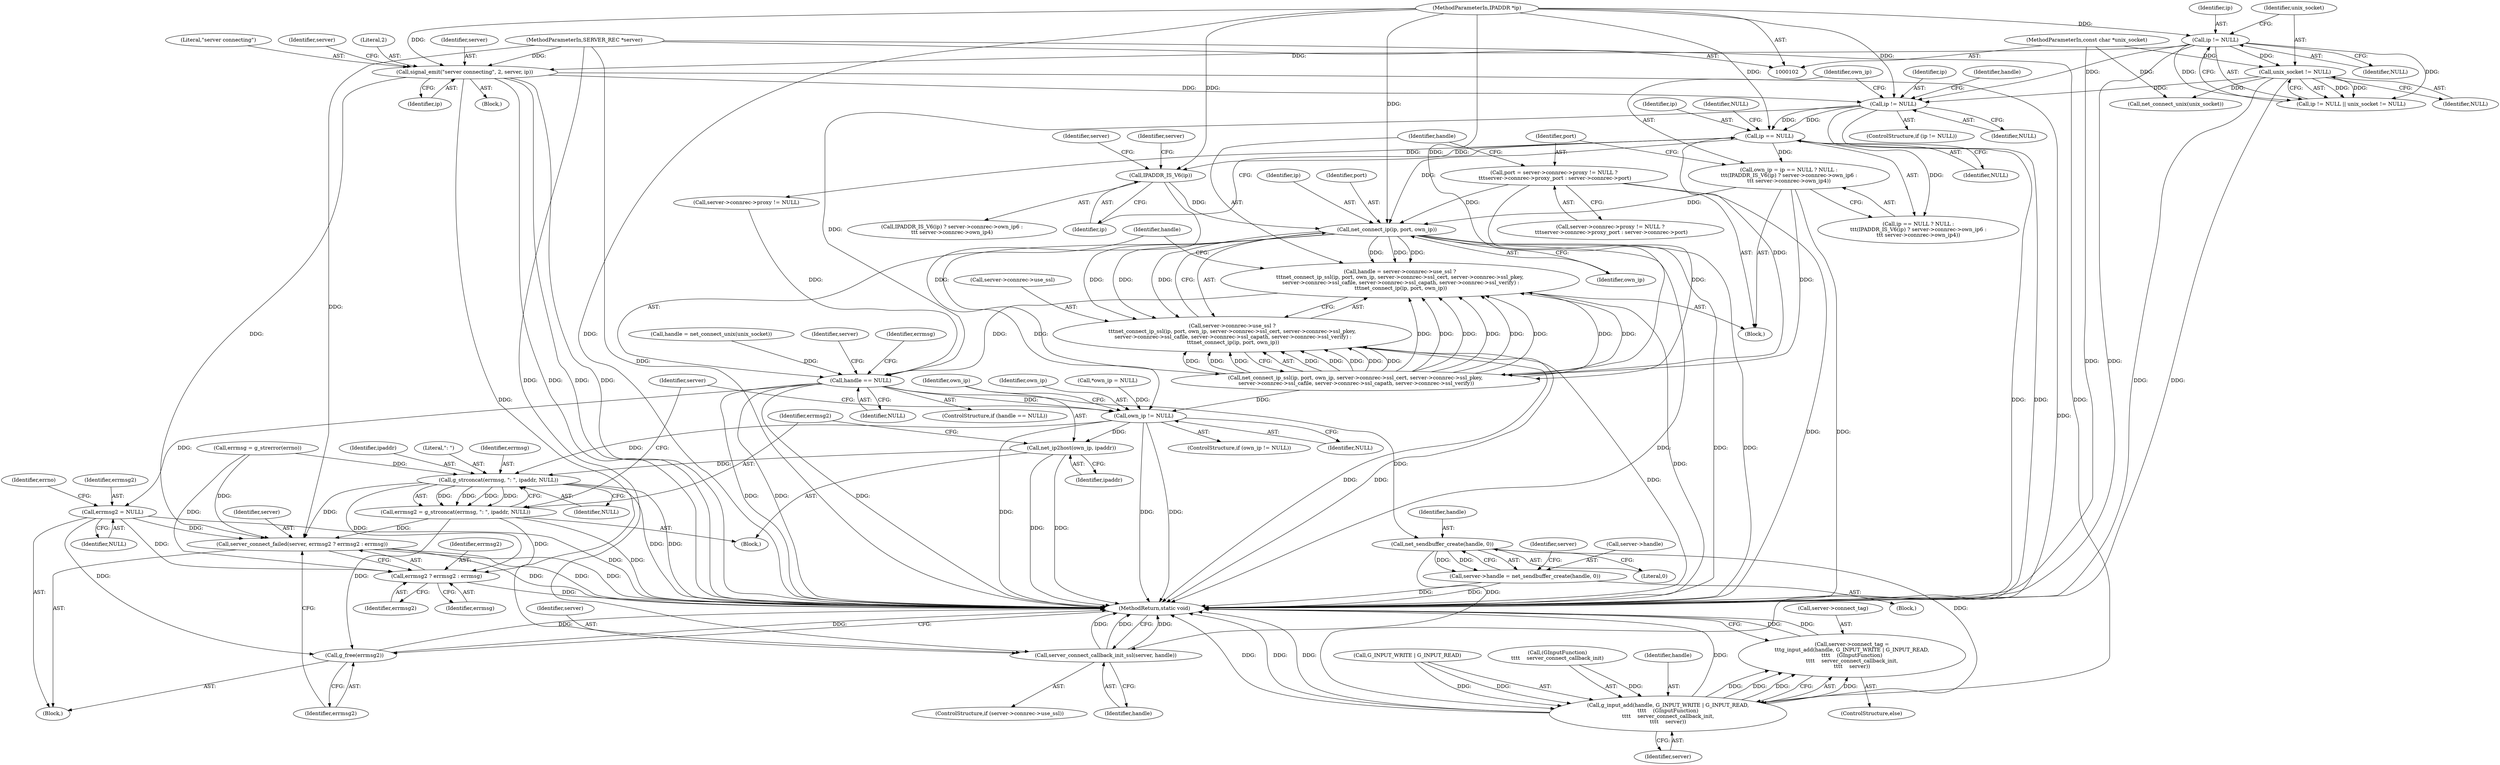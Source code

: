digraph "0_irssi-proxy_85bbc05b21678e80423815d2ef1dfe26208491ab_3@API" {
"1000218" [label="(Call,net_connect_ip(ip, port, own_ip))"];
"1000144" [label="(Call,ip == NULL)"];
"1000137" [label="(Call,ip != NULL)"];
"1000124" [label="(Call,signal_emit(\"server connecting\", 2, server, ip))"];
"1000103" [label="(MethodParameterIn,SERVER_REC *server)"];
"1000118" [label="(Call,ip != NULL)"];
"1000104" [label="(MethodParameterIn,IPADDR *ip)"];
"1000121" [label="(Call,unix_socket != NULL)"];
"1000105" [label="(MethodParameterIn,const char *unix_socket)"];
"1000149" [label="(Call,IPADDR_IS_V6(ip))"];
"1000161" [label="(Call,port = server->connrec->proxy != NULL ?\n \t\t\tserver->connrec->proxy_port : server->connrec->port)"];
"1000141" [label="(Call,own_ip = ip == NULL ? NULL :\n\t\t\t(IPADDR_IS_V6(ip) ? server->connrec->own_ip6 :\n\t\t\t server->connrec->own_ip4))"];
"1000181" [label="(Call,handle = server->connrec->use_ssl ?\n\t\t\tnet_connect_ip_ssl(ip, port, own_ip, server->connrec->ssl_cert, server->connrec->ssl_pkey,\n server->connrec->ssl_cafile, server->connrec->ssl_capath, server->connrec->ssl_verify) :\n \t\t\tnet_connect_ip(ip, port, own_ip))"];
"1000229" [label="(Call,handle == NULL)"];
"1000237" [label="(Call,errmsg2 = NULL)"];
"1000285" [label="(Call,server_connect_failed(server, errmsg2 ? errmsg2 : errmsg))"];
"1000287" [label="(Call,errmsg2 ? errmsg2 : errmsg)"];
"1000291" [label="(Call,g_free(errmsg2))"];
"1000246" [label="(Call,own_ip != NULL)"];
"1000250" [label="(Call,net_ip2host(own_ip, ipaddr))"];
"1000255" [label="(Call,g_strconcat(errmsg, \": \", ipaddr, NULL))"];
"1000253" [label="(Call,errmsg2 = g_strconcat(errmsg, \": \", ipaddr, NULL))"];
"1000299" [label="(Call,net_sendbuffer_create(handle, 0))"];
"1000295" [label="(Call,server->handle = net_sendbuffer_create(handle, 0))"];
"1000308" [label="(Call,server_connect_callback_init_ssl(server, handle))"];
"1000316" [label="(Call,g_input_add(handle, G_INPUT_WRITE | G_INPUT_READ,\n\t\t\t\t    (GInputFunction)\n\t\t\t\t    server_connect_callback_init,\n\t\t\t\t    server))"];
"1000312" [label="(Call,server->connect_tag =\n\t\t\tg_input_add(handle, G_INPUT_WRITE | G_INPUT_READ,\n\t\t\t\t    (GInputFunction)\n\t\t\t\t    server_connect_callback_init,\n\t\t\t\t    server))"];
"1000183" [label="(Call,server->connrec->use_ssl ?\n\t\t\tnet_connect_ip_ssl(ip, port, own_ip, server->connrec->ssl_cert, server->connrec->ssl_pkey,\n server->connrec->ssl_cafile, server->connrec->ssl_capath, server->connrec->ssl_verify) :\n \t\t\tnet_connect_ip(ip, port, own_ip))"];
"1000125" [label="(Literal,\"server connecting\")"];
"1000219" [label="(Identifier,ip)"];
"1000143" [label="(Call,ip == NULL ? NULL :\n\t\t\t(IPADDR_IS_V6(ip) ? server->connrec->own_ip6 :\n\t\t\t server->connrec->own_ip4))"];
"1000305" [label="(Identifier,server)"];
"1000164" [label="(Call,server->connrec->proxy != NULL)"];
"1000324" [label="(Identifier,server)"];
"1000123" [label="(Identifier,NULL)"];
"1000147" [label="(Identifier,NULL)"];
"1000231" [label="(Identifier,NULL)"];
"1000220" [label="(Identifier,port)"];
"1000308" [label="(Call,server_connect_callback_init_ssl(server, handle))"];
"1000140" [label="(Block,)"];
"1000146" [label="(Identifier,NULL)"];
"1000292" [label="(Identifier,errmsg2)"];
"1000318" [label="(Call,G_INPUT_WRITE | G_INPUT_READ)"];
"1000312" [label="(Call,server->connect_tag =\n\t\t\tg_input_add(handle, G_INPUT_WRITE | G_INPUT_READ,\n\t\t\t\t    (GInputFunction)\n\t\t\t\t    server_connect_callback_init,\n\t\t\t\t    server))"];
"1000252" [label="(Identifier,ipaddr)"];
"1000106" [label="(Block,)"];
"1000145" [label="(Identifier,ip)"];
"1000189" [label="(Call,net_connect_ip_ssl(ip, port, own_ip, server->connrec->ssl_cert, server->connrec->ssl_pkey,\n server->connrec->ssl_cafile, server->connrec->ssl_capath, server->connrec->ssl_verify))"];
"1000300" [label="(Identifier,handle)"];
"1000104" [label="(MethodParameterIn,IPADDR *ip)"];
"1000325" [label="(MethodReturn,static void)"];
"1000258" [label="(Identifier,ipaddr)"];
"1000228" [label="(ControlStructure,if (handle == NULL))"];
"1000119" [label="(Identifier,ip)"];
"1000182" [label="(Identifier,handle)"];
"1000224" [label="(Call,handle = net_connect_unix(unix_socket))"];
"1000316" [label="(Call,g_input_add(handle, G_INPUT_WRITE | G_INPUT_READ,\n\t\t\t\t    (GInputFunction)\n\t\t\t\t    server_connect_callback_init,\n\t\t\t\t    server))"];
"1000144" [label="(Call,ip == NULL)"];
"1000311" [label="(ControlStructure,else)"];
"1000297" [label="(Identifier,server)"];
"1000218" [label="(Call,net_connect_ip(ip, port, own_ip))"];
"1000296" [label="(Call,server->handle)"];
"1000285" [label="(Call,server_connect_failed(server, errmsg2 ? errmsg2 : errmsg))"];
"1000226" [label="(Call,net_connect_unix(unix_socket))"];
"1000121" [label="(Call,unix_socket != NULL)"];
"1000289" [label="(Identifier,errmsg2)"];
"1000137" [label="(Call,ip != NULL)"];
"1000245" [label="(ControlStructure,if (own_ip != NULL))"];
"1000162" [label="(Identifier,port)"];
"1000225" [label="(Identifier,handle)"];
"1000253" [label="(Call,errmsg2 = g_strconcat(errmsg, \": \", ipaddr, NULL))"];
"1000257" [label="(Literal,\": \")"];
"1000242" [label="(Identifier,errno)"];
"1000103" [label="(MethodParameterIn,SERVER_REC *server)"];
"1000295" [label="(Call,server->handle = net_sendbuffer_create(handle, 0))"];
"1000229" [label="(Call,handle == NULL)"];
"1000262" [label="(Identifier,server)"];
"1000248" [label="(Identifier,NULL)"];
"1000132" [label="(Identifier,server)"];
"1000288" [label="(Identifier,errmsg2)"];
"1000105" [label="(MethodParameterIn,const char *unix_socket)"];
"1000302" [label="(ControlStructure,if (server->connrec->use_ssl))"];
"1000238" [label="(Identifier,errmsg2)"];
"1000251" [label="(Identifier,own_ip)"];
"1000230" [label="(Identifier,handle)"];
"1000150" [label="(Identifier,ip)"];
"1000313" [label="(Call,server->connect_tag)"];
"1000290" [label="(Identifier,errmsg)"];
"1000249" [label="(Block,)"];
"1000310" [label="(Identifier,handle)"];
"1000250" [label="(Call,net_ip2host(own_ip, ipaddr))"];
"1000141" [label="(Call,own_ip = ip == NULL ? NULL :\n\t\t\t(IPADDR_IS_V6(ip) ? server->connrec->own_ip6 :\n\t\t\t server->connrec->own_ip4))"];
"1000247" [label="(Identifier,own_ip)"];
"1000255" [label="(Call,g_strconcat(errmsg, \": \", ipaddr, NULL))"];
"1000184" [label="(Call,server->connrec->use_ssl)"];
"1000148" [label="(Call,IPADDR_IS_V6(ip) ? server->connrec->own_ip6 :\n\t\t\t server->connrec->own_ip4)"];
"1000246" [label="(Call,own_ip != NULL)"];
"1000120" [label="(Identifier,NULL)"];
"1000124" [label="(Call,signal_emit(\"server connecting\", 2, server, ip))"];
"1000294" [label="(Block,)"];
"1000232" [label="(Block,)"];
"1000158" [label="(Identifier,server)"];
"1000233" [label="(Call,errmsg = g_strerror(errno))"];
"1000321" [label="(Call,(GInputFunction)\n\t\t\t\t    server_connect_callback_init)"];
"1000109" [label="(Call,*own_ip = NULL)"];
"1000309" [label="(Identifier,server)"];
"1000286" [label="(Identifier,server)"];
"1000139" [label="(Identifier,NULL)"];
"1000118" [label="(Call,ip != NULL)"];
"1000161" [label="(Call,port = server->connrec->proxy != NULL ?\n \t\t\tserver->connrec->proxy_port : server->connrec->port)"];
"1000136" [label="(ControlStructure,if (ip != NULL))"];
"1000299" [label="(Call,net_sendbuffer_create(handle, 0))"];
"1000163" [label="(Call,server->connrec->proxy != NULL ?\n \t\t\tserver->connrec->proxy_port : server->connrec->port)"];
"1000317" [label="(Identifier,handle)"];
"1000128" [label="(Identifier,ip)"];
"1000291" [label="(Call,g_free(errmsg2))"];
"1000221" [label="(Identifier,own_ip)"];
"1000126" [label="(Literal,2)"];
"1000142" [label="(Identifier,own_ip)"];
"1000153" [label="(Identifier,server)"];
"1000301" [label="(Literal,0)"];
"1000117" [label="(Call,ip != NULL || unix_socket != NULL)"];
"1000254" [label="(Identifier,errmsg2)"];
"1000183" [label="(Call,server->connrec->use_ssl ?\n\t\t\tnet_connect_ip_ssl(ip, port, own_ip, server->connrec->ssl_cert, server->connrec->ssl_pkey,\n server->connrec->ssl_cafile, server->connrec->ssl_capath, server->connrec->ssl_verify) :\n \t\t\tnet_connect_ip(ip, port, own_ip))"];
"1000234" [label="(Identifier,errmsg)"];
"1000287" [label="(Call,errmsg2 ? errmsg2 : errmsg)"];
"1000237" [label="(Call,errmsg2 = NULL)"];
"1000181" [label="(Call,handle = server->connrec->use_ssl ?\n\t\t\tnet_connect_ip_ssl(ip, port, own_ip, server->connrec->ssl_cert, server->connrec->ssl_pkey,\n server->connrec->ssl_cafile, server->connrec->ssl_capath, server->connrec->ssl_verify) :\n \t\t\tnet_connect_ip(ip, port, own_ip))"];
"1000138" [label="(Identifier,ip)"];
"1000122" [label="(Identifier,unix_socket)"];
"1000149" [label="(Call,IPADDR_IS_V6(ip))"];
"1000256" [label="(Identifier,errmsg)"];
"1000259" [label="(Identifier,NULL)"];
"1000127" [label="(Identifier,server)"];
"1000239" [label="(Identifier,NULL)"];
"1000218" -> "1000183"  [label="AST: "];
"1000218" -> "1000221"  [label="CFG: "];
"1000219" -> "1000218"  [label="AST: "];
"1000220" -> "1000218"  [label="AST: "];
"1000221" -> "1000218"  [label="AST: "];
"1000183" -> "1000218"  [label="CFG: "];
"1000218" -> "1000325"  [label="DDG: "];
"1000218" -> "1000325"  [label="DDG: "];
"1000218" -> "1000325"  [label="DDG: "];
"1000218" -> "1000181"  [label="DDG: "];
"1000218" -> "1000181"  [label="DDG: "];
"1000218" -> "1000181"  [label="DDG: "];
"1000218" -> "1000183"  [label="DDG: "];
"1000218" -> "1000183"  [label="DDG: "];
"1000218" -> "1000183"  [label="DDG: "];
"1000144" -> "1000218"  [label="DDG: "];
"1000149" -> "1000218"  [label="DDG: "];
"1000104" -> "1000218"  [label="DDG: "];
"1000161" -> "1000218"  [label="DDG: "];
"1000141" -> "1000218"  [label="DDG: "];
"1000218" -> "1000246"  [label="DDG: "];
"1000144" -> "1000143"  [label="AST: "];
"1000144" -> "1000146"  [label="CFG: "];
"1000145" -> "1000144"  [label="AST: "];
"1000146" -> "1000144"  [label="AST: "];
"1000147" -> "1000144"  [label="CFG: "];
"1000150" -> "1000144"  [label="CFG: "];
"1000144" -> "1000141"  [label="DDG: "];
"1000137" -> "1000144"  [label="DDG: "];
"1000137" -> "1000144"  [label="DDG: "];
"1000104" -> "1000144"  [label="DDG: "];
"1000144" -> "1000143"  [label="DDG: "];
"1000144" -> "1000149"  [label="DDG: "];
"1000144" -> "1000164"  [label="DDG: "];
"1000144" -> "1000189"  [label="DDG: "];
"1000137" -> "1000136"  [label="AST: "];
"1000137" -> "1000139"  [label="CFG: "];
"1000138" -> "1000137"  [label="AST: "];
"1000139" -> "1000137"  [label="AST: "];
"1000142" -> "1000137"  [label="CFG: "];
"1000225" -> "1000137"  [label="CFG: "];
"1000137" -> "1000325"  [label="DDG: "];
"1000137" -> "1000325"  [label="DDG: "];
"1000124" -> "1000137"  [label="DDG: "];
"1000104" -> "1000137"  [label="DDG: "];
"1000121" -> "1000137"  [label="DDG: "];
"1000118" -> "1000137"  [label="DDG: "];
"1000137" -> "1000229"  [label="DDG: "];
"1000124" -> "1000106"  [label="AST: "];
"1000124" -> "1000128"  [label="CFG: "];
"1000125" -> "1000124"  [label="AST: "];
"1000126" -> "1000124"  [label="AST: "];
"1000127" -> "1000124"  [label="AST: "];
"1000128" -> "1000124"  [label="AST: "];
"1000132" -> "1000124"  [label="CFG: "];
"1000124" -> "1000325"  [label="DDG: "];
"1000124" -> "1000325"  [label="DDG: "];
"1000124" -> "1000325"  [label="DDG: "];
"1000103" -> "1000124"  [label="DDG: "];
"1000118" -> "1000124"  [label="DDG: "];
"1000104" -> "1000124"  [label="DDG: "];
"1000124" -> "1000285"  [label="DDG: "];
"1000124" -> "1000308"  [label="DDG: "];
"1000124" -> "1000316"  [label="DDG: "];
"1000103" -> "1000102"  [label="AST: "];
"1000103" -> "1000325"  [label="DDG: "];
"1000103" -> "1000285"  [label="DDG: "];
"1000103" -> "1000308"  [label="DDG: "];
"1000103" -> "1000316"  [label="DDG: "];
"1000118" -> "1000117"  [label="AST: "];
"1000118" -> "1000120"  [label="CFG: "];
"1000119" -> "1000118"  [label="AST: "];
"1000120" -> "1000118"  [label="AST: "];
"1000122" -> "1000118"  [label="CFG: "];
"1000117" -> "1000118"  [label="CFG: "];
"1000118" -> "1000325"  [label="DDG: "];
"1000118" -> "1000117"  [label="DDG: "];
"1000118" -> "1000117"  [label="DDG: "];
"1000104" -> "1000118"  [label="DDG: "];
"1000118" -> "1000121"  [label="DDG: "];
"1000104" -> "1000102"  [label="AST: "];
"1000104" -> "1000325"  [label="DDG: "];
"1000104" -> "1000149"  [label="DDG: "];
"1000104" -> "1000189"  [label="DDG: "];
"1000121" -> "1000117"  [label="AST: "];
"1000121" -> "1000123"  [label="CFG: "];
"1000122" -> "1000121"  [label="AST: "];
"1000123" -> "1000121"  [label="AST: "];
"1000117" -> "1000121"  [label="CFG: "];
"1000121" -> "1000325"  [label="DDG: "];
"1000121" -> "1000325"  [label="DDG: "];
"1000121" -> "1000117"  [label="DDG: "];
"1000121" -> "1000117"  [label="DDG: "];
"1000105" -> "1000121"  [label="DDG: "];
"1000121" -> "1000226"  [label="DDG: "];
"1000105" -> "1000102"  [label="AST: "];
"1000105" -> "1000325"  [label="DDG: "];
"1000105" -> "1000226"  [label="DDG: "];
"1000149" -> "1000148"  [label="AST: "];
"1000149" -> "1000150"  [label="CFG: "];
"1000150" -> "1000149"  [label="AST: "];
"1000153" -> "1000149"  [label="CFG: "];
"1000158" -> "1000149"  [label="CFG: "];
"1000149" -> "1000189"  [label="DDG: "];
"1000161" -> "1000140"  [label="AST: "];
"1000161" -> "1000163"  [label="CFG: "];
"1000162" -> "1000161"  [label="AST: "];
"1000163" -> "1000161"  [label="AST: "];
"1000182" -> "1000161"  [label="CFG: "];
"1000161" -> "1000325"  [label="DDG: "];
"1000161" -> "1000189"  [label="DDG: "];
"1000141" -> "1000140"  [label="AST: "];
"1000141" -> "1000143"  [label="CFG: "];
"1000142" -> "1000141"  [label="AST: "];
"1000143" -> "1000141"  [label="AST: "];
"1000162" -> "1000141"  [label="CFG: "];
"1000141" -> "1000325"  [label="DDG: "];
"1000141" -> "1000189"  [label="DDG: "];
"1000181" -> "1000140"  [label="AST: "];
"1000181" -> "1000183"  [label="CFG: "];
"1000182" -> "1000181"  [label="AST: "];
"1000183" -> "1000181"  [label="AST: "];
"1000230" -> "1000181"  [label="CFG: "];
"1000181" -> "1000325"  [label="DDG: "];
"1000189" -> "1000181"  [label="DDG: "];
"1000189" -> "1000181"  [label="DDG: "];
"1000189" -> "1000181"  [label="DDG: "];
"1000189" -> "1000181"  [label="DDG: "];
"1000189" -> "1000181"  [label="DDG: "];
"1000189" -> "1000181"  [label="DDG: "];
"1000189" -> "1000181"  [label="DDG: "];
"1000189" -> "1000181"  [label="DDG: "];
"1000181" -> "1000229"  [label="DDG: "];
"1000229" -> "1000228"  [label="AST: "];
"1000229" -> "1000231"  [label="CFG: "];
"1000230" -> "1000229"  [label="AST: "];
"1000231" -> "1000229"  [label="AST: "];
"1000234" -> "1000229"  [label="CFG: "];
"1000297" -> "1000229"  [label="CFG: "];
"1000229" -> "1000325"  [label="DDG: "];
"1000229" -> "1000325"  [label="DDG: "];
"1000229" -> "1000325"  [label="DDG: "];
"1000224" -> "1000229"  [label="DDG: "];
"1000164" -> "1000229"  [label="DDG: "];
"1000229" -> "1000237"  [label="DDG: "];
"1000229" -> "1000246"  [label="DDG: "];
"1000229" -> "1000299"  [label="DDG: "];
"1000237" -> "1000232"  [label="AST: "];
"1000237" -> "1000239"  [label="CFG: "];
"1000238" -> "1000237"  [label="AST: "];
"1000239" -> "1000237"  [label="AST: "];
"1000242" -> "1000237"  [label="CFG: "];
"1000237" -> "1000325"  [label="DDG: "];
"1000237" -> "1000285"  [label="DDG: "];
"1000237" -> "1000287"  [label="DDG: "];
"1000237" -> "1000291"  [label="DDG: "];
"1000285" -> "1000232"  [label="AST: "];
"1000285" -> "1000287"  [label="CFG: "];
"1000286" -> "1000285"  [label="AST: "];
"1000287" -> "1000285"  [label="AST: "];
"1000292" -> "1000285"  [label="CFG: "];
"1000285" -> "1000325"  [label="DDG: "];
"1000285" -> "1000325"  [label="DDG: "];
"1000285" -> "1000325"  [label="DDG: "];
"1000253" -> "1000285"  [label="DDG: "];
"1000233" -> "1000285"  [label="DDG: "];
"1000255" -> "1000285"  [label="DDG: "];
"1000287" -> "1000289"  [label="CFG: "];
"1000287" -> "1000290"  [label="CFG: "];
"1000288" -> "1000287"  [label="AST: "];
"1000289" -> "1000287"  [label="AST: "];
"1000290" -> "1000287"  [label="AST: "];
"1000287" -> "1000325"  [label="DDG: "];
"1000253" -> "1000287"  [label="DDG: "];
"1000233" -> "1000287"  [label="DDG: "];
"1000255" -> "1000287"  [label="DDG: "];
"1000291" -> "1000232"  [label="AST: "];
"1000291" -> "1000292"  [label="CFG: "];
"1000292" -> "1000291"  [label="AST: "];
"1000325" -> "1000291"  [label="CFG: "];
"1000291" -> "1000325"  [label="DDG: "];
"1000291" -> "1000325"  [label="DDG: "];
"1000253" -> "1000291"  [label="DDG: "];
"1000246" -> "1000245"  [label="AST: "];
"1000246" -> "1000248"  [label="CFG: "];
"1000247" -> "1000246"  [label="AST: "];
"1000248" -> "1000246"  [label="AST: "];
"1000251" -> "1000246"  [label="CFG: "];
"1000262" -> "1000246"  [label="CFG: "];
"1000246" -> "1000325"  [label="DDG: "];
"1000246" -> "1000325"  [label="DDG: "];
"1000246" -> "1000325"  [label="DDG: "];
"1000109" -> "1000246"  [label="DDG: "];
"1000189" -> "1000246"  [label="DDG: "];
"1000246" -> "1000250"  [label="DDG: "];
"1000246" -> "1000255"  [label="DDG: "];
"1000250" -> "1000249"  [label="AST: "];
"1000250" -> "1000252"  [label="CFG: "];
"1000251" -> "1000250"  [label="AST: "];
"1000252" -> "1000250"  [label="AST: "];
"1000254" -> "1000250"  [label="CFG: "];
"1000250" -> "1000325"  [label="DDG: "];
"1000250" -> "1000325"  [label="DDG: "];
"1000250" -> "1000255"  [label="DDG: "];
"1000255" -> "1000253"  [label="AST: "];
"1000255" -> "1000259"  [label="CFG: "];
"1000256" -> "1000255"  [label="AST: "];
"1000257" -> "1000255"  [label="AST: "];
"1000258" -> "1000255"  [label="AST: "];
"1000259" -> "1000255"  [label="AST: "];
"1000253" -> "1000255"  [label="CFG: "];
"1000255" -> "1000325"  [label="DDG: "];
"1000255" -> "1000325"  [label="DDG: "];
"1000255" -> "1000253"  [label="DDG: "];
"1000255" -> "1000253"  [label="DDG: "];
"1000255" -> "1000253"  [label="DDG: "];
"1000255" -> "1000253"  [label="DDG: "];
"1000233" -> "1000255"  [label="DDG: "];
"1000253" -> "1000249"  [label="AST: "];
"1000254" -> "1000253"  [label="AST: "];
"1000262" -> "1000253"  [label="CFG: "];
"1000253" -> "1000325"  [label="DDG: "];
"1000299" -> "1000295"  [label="AST: "];
"1000299" -> "1000301"  [label="CFG: "];
"1000300" -> "1000299"  [label="AST: "];
"1000301" -> "1000299"  [label="AST: "];
"1000295" -> "1000299"  [label="CFG: "];
"1000299" -> "1000295"  [label="DDG: "];
"1000299" -> "1000295"  [label="DDG: "];
"1000299" -> "1000308"  [label="DDG: "];
"1000299" -> "1000316"  [label="DDG: "];
"1000295" -> "1000294"  [label="AST: "];
"1000296" -> "1000295"  [label="AST: "];
"1000305" -> "1000295"  [label="CFG: "];
"1000295" -> "1000325"  [label="DDG: "];
"1000295" -> "1000325"  [label="DDG: "];
"1000308" -> "1000302"  [label="AST: "];
"1000308" -> "1000310"  [label="CFG: "];
"1000309" -> "1000308"  [label="AST: "];
"1000310" -> "1000308"  [label="AST: "];
"1000325" -> "1000308"  [label="CFG: "];
"1000308" -> "1000325"  [label="DDG: "];
"1000308" -> "1000325"  [label="DDG: "];
"1000308" -> "1000325"  [label="DDG: "];
"1000316" -> "1000312"  [label="AST: "];
"1000316" -> "1000324"  [label="CFG: "];
"1000317" -> "1000316"  [label="AST: "];
"1000318" -> "1000316"  [label="AST: "];
"1000321" -> "1000316"  [label="AST: "];
"1000324" -> "1000316"  [label="AST: "];
"1000312" -> "1000316"  [label="CFG: "];
"1000316" -> "1000325"  [label="DDG: "];
"1000316" -> "1000325"  [label="DDG: "];
"1000316" -> "1000325"  [label="DDG: "];
"1000316" -> "1000325"  [label="DDG: "];
"1000316" -> "1000312"  [label="DDG: "];
"1000316" -> "1000312"  [label="DDG: "];
"1000316" -> "1000312"  [label="DDG: "];
"1000316" -> "1000312"  [label="DDG: "];
"1000318" -> "1000316"  [label="DDG: "];
"1000318" -> "1000316"  [label="DDG: "];
"1000321" -> "1000316"  [label="DDG: "];
"1000312" -> "1000311"  [label="AST: "];
"1000313" -> "1000312"  [label="AST: "];
"1000325" -> "1000312"  [label="CFG: "];
"1000312" -> "1000325"  [label="DDG: "];
"1000312" -> "1000325"  [label="DDG: "];
"1000183" -> "1000189"  [label="CFG: "];
"1000184" -> "1000183"  [label="AST: "];
"1000189" -> "1000183"  [label="AST: "];
"1000183" -> "1000325"  [label="DDG: "];
"1000183" -> "1000325"  [label="DDG: "];
"1000183" -> "1000325"  [label="DDG: "];
"1000189" -> "1000183"  [label="DDG: "];
"1000189" -> "1000183"  [label="DDG: "];
"1000189" -> "1000183"  [label="DDG: "];
"1000189" -> "1000183"  [label="DDG: "];
"1000189" -> "1000183"  [label="DDG: "];
"1000189" -> "1000183"  [label="DDG: "];
"1000189" -> "1000183"  [label="DDG: "];
"1000189" -> "1000183"  [label="DDG: "];
}
